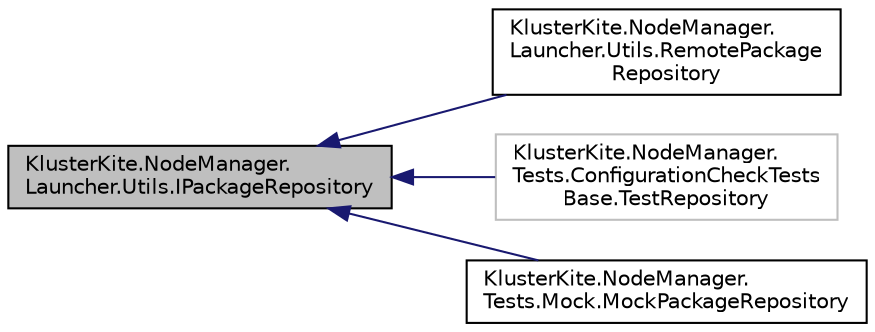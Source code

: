 digraph "KlusterKite.NodeManager.Launcher.Utils.IPackageRepository"
{
  edge [fontname="Helvetica",fontsize="10",labelfontname="Helvetica",labelfontsize="10"];
  node [fontname="Helvetica",fontsize="10",shape=record];
  rankdir="LR";
  Node0 [label="KlusterKite.NodeManager.\lLauncher.Utils.IPackageRepository",height=0.2,width=0.4,color="black", fillcolor="grey75", style="filled", fontcolor="black"];
  Node0 -> Node1 [dir="back",color="midnightblue",fontsize="10",style="solid",fontname="Helvetica"];
  Node1 [label="KlusterKite.NodeManager.\lLauncher.Utils.RemotePackage\lRepository",height=0.2,width=0.4,color="black", fillcolor="white", style="filled",URL="$class_kluster_kite_1_1_node_manager_1_1_launcher_1_1_utils_1_1_remote_package_repository.html",tooltip="The repository to work with real remote nuget server "];
  Node0 -> Node2 [dir="back",color="midnightblue",fontsize="10",style="solid",fontname="Helvetica"];
  Node2 [label="KlusterKite.NodeManager.\lTests.ConfigurationCheckTests\lBase.TestRepository",height=0.2,width=0.4,color="grey75", fillcolor="white", style="filled",tooltip="The test nuget repository "];
  Node0 -> Node3 [dir="back",color="midnightblue",fontsize="10",style="solid",fontname="Helvetica"];
  Node3 [label="KlusterKite.NodeManager.\lTests.Mock.MockPackageRepository",height=0.2,width=0.4,color="black", fillcolor="white", style="filled",URL="$class_kluster_kite_1_1_node_manager_1_1_tests_1_1_mock_1_1_mock_package_repository.html",tooltip="The mock package repository "];
}

